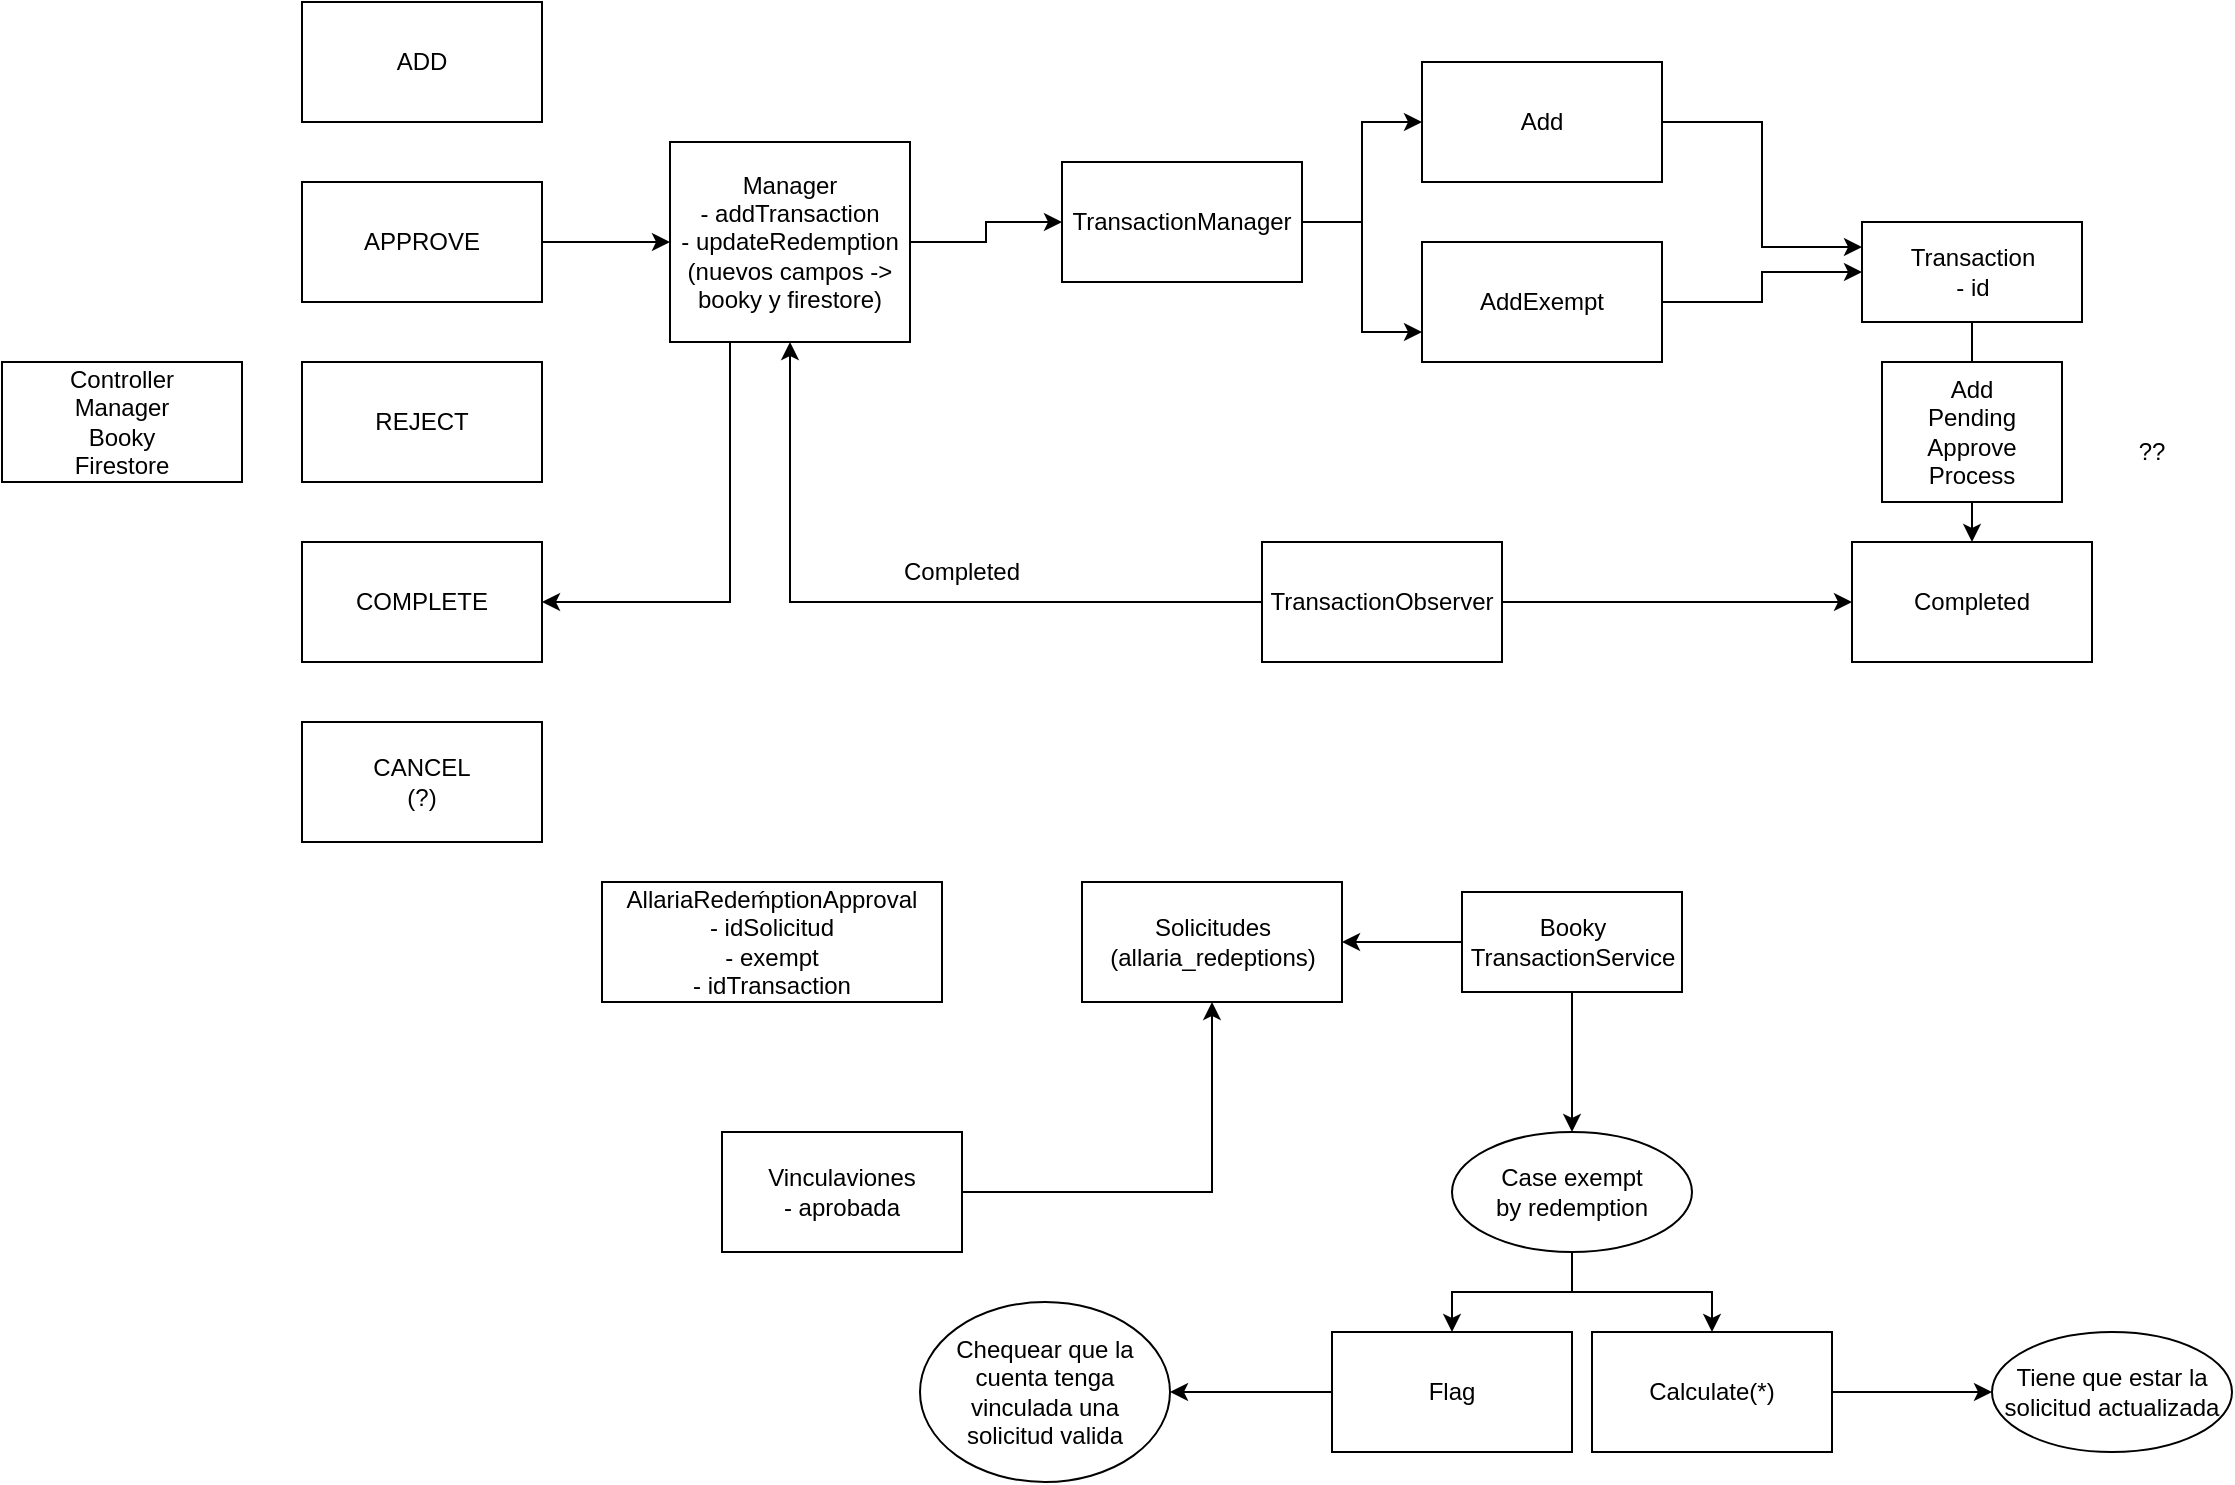 <mxfile version="15.9.6" type="github">
  <diagram id="xry3F6HuEqjcsfFHukOu" name="Page-1">
    <mxGraphModel dx="1422" dy="791" grid="1" gridSize="10" guides="1" tooltips="1" connect="1" arrows="1" fold="1" page="1" pageScale="1" pageWidth="827" pageHeight="1169" math="0" shadow="0">
      <root>
        <mxCell id="0" />
        <mxCell id="1" parent="0" />
        <mxCell id="aLTYTu-wwrsiG_UJEPfg-3" value="&lt;div&gt;Solicitudes&lt;/div&gt;&lt;div&gt;(allaria_redeptions)&lt;/div&gt;" style="html=1;" parent="1" vertex="1">
          <mxGeometry x="560" y="460" width="130" height="60" as="geometry" />
        </mxCell>
        <mxCell id="jkjDyDMGU6jc-YTewSWY-16" value="" style="edgeStyle=orthogonalEdgeStyle;rounded=0;orthogonalLoop=1;jettySize=auto;html=1;" edge="1" parent="1" source="aLTYTu-wwrsiG_UJEPfg-7" target="jkjDyDMGU6jc-YTewSWY-15">
          <mxGeometry relative="1" as="geometry" />
        </mxCell>
        <mxCell id="jkjDyDMGU6jc-YTewSWY-29" style="edgeStyle=orthogonalEdgeStyle;rounded=0;orthogonalLoop=1;jettySize=auto;html=1;entryX=1;entryY=0.5;entryDx=0;entryDy=0;" edge="1" parent="1" source="aLTYTu-wwrsiG_UJEPfg-7" target="aLTYTu-wwrsiG_UJEPfg-3">
          <mxGeometry relative="1" as="geometry" />
        </mxCell>
        <mxCell id="aLTYTu-wwrsiG_UJEPfg-7" value="&lt;div&gt;Booky&lt;/div&gt;&lt;div&gt;TransactionService&lt;/div&gt;" style="html=1;" parent="1" vertex="1">
          <mxGeometry x="750" y="465" width="110" height="50" as="geometry" />
        </mxCell>
        <mxCell id="jkjDyDMGU6jc-YTewSWY-31" style="edgeStyle=orthogonalEdgeStyle;rounded=0;orthogonalLoop=1;jettySize=auto;html=1;entryX=0.5;entryY=0;entryDx=0;entryDy=0;" edge="1" parent="1" source="aLTYTu-wwrsiG_UJEPfg-12" target="jkjDyDMGU6jc-YTewSWY-24">
          <mxGeometry relative="1" as="geometry" />
        </mxCell>
        <mxCell id="aLTYTu-wwrsiG_UJEPfg-12" value="&lt;div&gt;Transaction&lt;/div&gt;&lt;div&gt;- id&lt;br&gt;&lt;/div&gt;" style="html=1;" parent="1" vertex="1">
          <mxGeometry x="950" y="130" width="110" height="50" as="geometry" />
        </mxCell>
        <mxCell id="jkjDyDMGU6jc-YTewSWY-1" value="&lt;div&gt;Controller&lt;/div&gt;&lt;div&gt;Manager&lt;/div&gt;&lt;div&gt;Booky&lt;/div&gt;&lt;div&gt;Firestore&lt;br&gt;&lt;/div&gt;" style="rounded=0;whiteSpace=wrap;html=1;" vertex="1" parent="1">
          <mxGeometry x="20" y="200" width="120" height="60" as="geometry" />
        </mxCell>
        <mxCell id="jkjDyDMGU6jc-YTewSWY-2" value="&lt;div&gt;ADD&lt;/div&gt;" style="rounded=0;whiteSpace=wrap;html=1;" vertex="1" parent="1">
          <mxGeometry x="170" y="20" width="120" height="60" as="geometry" />
        </mxCell>
        <mxCell id="jkjDyDMGU6jc-YTewSWY-3" value="&lt;div&gt;CANCEL&lt;/div&gt;(?)" style="rounded=0;whiteSpace=wrap;html=1;" vertex="1" parent="1">
          <mxGeometry x="170" y="380" width="120" height="60" as="geometry" />
        </mxCell>
        <mxCell id="jkjDyDMGU6jc-YTewSWY-8" value="" style="edgeStyle=orthogonalEdgeStyle;rounded=0;orthogonalLoop=1;jettySize=auto;html=1;" edge="1" parent="1" source="jkjDyDMGU6jc-YTewSWY-4" target="jkjDyDMGU6jc-YTewSWY-7">
          <mxGeometry relative="1" as="geometry" />
        </mxCell>
        <mxCell id="jkjDyDMGU6jc-YTewSWY-4" value="APPROVE" style="rounded=0;whiteSpace=wrap;html=1;" vertex="1" parent="1">
          <mxGeometry x="170" y="110" width="120" height="60" as="geometry" />
        </mxCell>
        <mxCell id="jkjDyDMGU6jc-YTewSWY-5" value="REJECT" style="rounded=0;whiteSpace=wrap;html=1;" vertex="1" parent="1">
          <mxGeometry x="170" y="200" width="120" height="60" as="geometry" />
        </mxCell>
        <mxCell id="jkjDyDMGU6jc-YTewSWY-6" value="COMPLETE" style="rounded=0;whiteSpace=wrap;html=1;" vertex="1" parent="1">
          <mxGeometry x="170" y="290" width="120" height="60" as="geometry" />
        </mxCell>
        <mxCell id="jkjDyDMGU6jc-YTewSWY-32" value="" style="edgeStyle=orthogonalEdgeStyle;rounded=0;orthogonalLoop=1;jettySize=auto;html=1;" edge="1" parent="1" source="jkjDyDMGU6jc-YTewSWY-7" target="jkjDyDMGU6jc-YTewSWY-21">
          <mxGeometry relative="1" as="geometry" />
        </mxCell>
        <mxCell id="jkjDyDMGU6jc-YTewSWY-43" style="edgeStyle=orthogonalEdgeStyle;rounded=0;orthogonalLoop=1;jettySize=auto;html=1;exitX=0.25;exitY=1;exitDx=0;exitDy=0;entryX=1;entryY=0.5;entryDx=0;entryDy=0;" edge="1" parent="1" source="jkjDyDMGU6jc-YTewSWY-7" target="jkjDyDMGU6jc-YTewSWY-6">
          <mxGeometry relative="1" as="geometry" />
        </mxCell>
        <mxCell id="jkjDyDMGU6jc-YTewSWY-7" value="&lt;div&gt;Manager&lt;/div&gt;&lt;div&gt;- addTransaction&lt;br&gt;&lt;/div&gt;&lt;div&gt;- updateRedemption&lt;br&gt;&lt;/div&gt;&lt;div&gt;(nuevos campos -&amp;gt; booky y firestore)&lt;br&gt;&lt;/div&gt;" style="whiteSpace=wrap;html=1;rounded=0;" vertex="1" parent="1">
          <mxGeometry x="354" y="90" width="120" height="100" as="geometry" />
        </mxCell>
        <mxCell id="jkjDyDMGU6jc-YTewSWY-14" style="edgeStyle=orthogonalEdgeStyle;rounded=0;orthogonalLoop=1;jettySize=auto;html=1;exitX=1;exitY=0.5;exitDx=0;exitDy=0;entryX=0;entryY=0.25;entryDx=0;entryDy=0;" edge="1" parent="1" source="jkjDyDMGU6jc-YTewSWY-9" target="aLTYTu-wwrsiG_UJEPfg-12">
          <mxGeometry relative="1" as="geometry" />
        </mxCell>
        <mxCell id="jkjDyDMGU6jc-YTewSWY-9" value="&lt;div&gt;Add&lt;/div&gt;" style="whiteSpace=wrap;html=1;rounded=0;" vertex="1" parent="1">
          <mxGeometry x="730" y="50" width="120" height="60" as="geometry" />
        </mxCell>
        <mxCell id="jkjDyDMGU6jc-YTewSWY-13" style="edgeStyle=orthogonalEdgeStyle;rounded=0;orthogonalLoop=1;jettySize=auto;html=1;entryX=0;entryY=0.5;entryDx=0;entryDy=0;exitX=1;exitY=0.5;exitDx=0;exitDy=0;" edge="1" parent="1" source="jkjDyDMGU6jc-YTewSWY-11" target="aLTYTu-wwrsiG_UJEPfg-12">
          <mxGeometry relative="1" as="geometry">
            <mxPoint x="830" y="210" as="sourcePoint" />
          </mxGeometry>
        </mxCell>
        <mxCell id="jkjDyDMGU6jc-YTewSWY-11" value="&lt;div&gt;AddExempt&lt;br&gt;&lt;/div&gt;" style="whiteSpace=wrap;html=1;rounded=0;" vertex="1" parent="1">
          <mxGeometry x="730" y="140" width="120" height="60" as="geometry" />
        </mxCell>
        <mxCell id="jkjDyDMGU6jc-YTewSWY-18" value="" style="edgeStyle=orthogonalEdgeStyle;rounded=0;orthogonalLoop=1;jettySize=auto;html=1;" edge="1" parent="1" source="jkjDyDMGU6jc-YTewSWY-15" target="jkjDyDMGU6jc-YTewSWY-17">
          <mxGeometry relative="1" as="geometry" />
        </mxCell>
        <mxCell id="jkjDyDMGU6jc-YTewSWY-20" value="" style="edgeStyle=orthogonalEdgeStyle;rounded=0;orthogonalLoop=1;jettySize=auto;html=1;" edge="1" parent="1" source="jkjDyDMGU6jc-YTewSWY-15" target="jkjDyDMGU6jc-YTewSWY-19">
          <mxGeometry relative="1" as="geometry" />
        </mxCell>
        <mxCell id="jkjDyDMGU6jc-YTewSWY-15" value="&lt;div&gt;Case exempt&lt;/div&gt;&lt;div&gt;by redemption&lt;br&gt;&lt;/div&gt;" style="ellipse;whiteSpace=wrap;html=1;" vertex="1" parent="1">
          <mxGeometry x="745" y="585" width="120" height="60" as="geometry" />
        </mxCell>
        <mxCell id="jkjDyDMGU6jc-YTewSWY-38" value="" style="edgeStyle=orthogonalEdgeStyle;rounded=0;orthogonalLoop=1;jettySize=auto;html=1;" edge="1" parent="1" source="jkjDyDMGU6jc-YTewSWY-17" target="jkjDyDMGU6jc-YTewSWY-37">
          <mxGeometry relative="1" as="geometry" />
        </mxCell>
        <mxCell id="jkjDyDMGU6jc-YTewSWY-17" value="Flag" style="whiteSpace=wrap;html=1;" vertex="1" parent="1">
          <mxGeometry x="685" y="685" width="120" height="60" as="geometry" />
        </mxCell>
        <mxCell id="jkjDyDMGU6jc-YTewSWY-41" value="" style="edgeStyle=orthogonalEdgeStyle;rounded=0;orthogonalLoop=1;jettySize=auto;html=1;" edge="1" parent="1" source="jkjDyDMGU6jc-YTewSWY-19" target="jkjDyDMGU6jc-YTewSWY-40">
          <mxGeometry relative="1" as="geometry" />
        </mxCell>
        <mxCell id="jkjDyDMGU6jc-YTewSWY-19" value="Calculate(*)" style="whiteSpace=wrap;html=1;" vertex="1" parent="1">
          <mxGeometry x="815" y="685" width="120" height="60" as="geometry" />
        </mxCell>
        <mxCell id="jkjDyDMGU6jc-YTewSWY-33" style="edgeStyle=orthogonalEdgeStyle;rounded=0;orthogonalLoop=1;jettySize=auto;html=1;" edge="1" parent="1" source="jkjDyDMGU6jc-YTewSWY-21" target="jkjDyDMGU6jc-YTewSWY-9">
          <mxGeometry relative="1" as="geometry" />
        </mxCell>
        <mxCell id="jkjDyDMGU6jc-YTewSWY-34" style="edgeStyle=orthogonalEdgeStyle;rounded=0;orthogonalLoop=1;jettySize=auto;html=1;entryX=0;entryY=0.75;entryDx=0;entryDy=0;" edge="1" parent="1" source="jkjDyDMGU6jc-YTewSWY-21" target="jkjDyDMGU6jc-YTewSWY-11">
          <mxGeometry relative="1" as="geometry" />
        </mxCell>
        <mxCell id="jkjDyDMGU6jc-YTewSWY-21" value="TransactionManager" style="whiteSpace=wrap;html=1;rounded=0;" vertex="1" parent="1">
          <mxGeometry x="550" y="100" width="120" height="60" as="geometry" />
        </mxCell>
        <mxCell id="jkjDyDMGU6jc-YTewSWY-24" value="Completed" style="whiteSpace=wrap;html=1;" vertex="1" parent="1">
          <mxGeometry x="945" y="290" width="120" height="60" as="geometry" />
        </mxCell>
        <mxCell id="jkjDyDMGU6jc-YTewSWY-27" style="edgeStyle=orthogonalEdgeStyle;rounded=0;orthogonalLoop=1;jettySize=auto;html=1;entryX=0;entryY=0.5;entryDx=0;entryDy=0;" edge="1" parent="1" source="jkjDyDMGU6jc-YTewSWY-26" target="jkjDyDMGU6jc-YTewSWY-24">
          <mxGeometry relative="1" as="geometry" />
        </mxCell>
        <mxCell id="jkjDyDMGU6jc-YTewSWY-35" style="edgeStyle=orthogonalEdgeStyle;rounded=0;orthogonalLoop=1;jettySize=auto;html=1;" edge="1" parent="1" source="jkjDyDMGU6jc-YTewSWY-26" target="jkjDyDMGU6jc-YTewSWY-7">
          <mxGeometry relative="1" as="geometry" />
        </mxCell>
        <mxCell id="jkjDyDMGU6jc-YTewSWY-26" value="TransactionObserver" style="rounded=0;whiteSpace=wrap;html=1;" vertex="1" parent="1">
          <mxGeometry x="650" y="290" width="120" height="60" as="geometry" />
        </mxCell>
        <mxCell id="jkjDyDMGU6jc-YTewSWY-36" value="&lt;div&gt;Completed&lt;/div&gt;" style="text;html=1;strokeColor=none;fillColor=none;align=center;verticalAlign=middle;whiteSpace=wrap;rounded=0;" vertex="1" parent="1">
          <mxGeometry x="470" y="290" width="60" height="30" as="geometry" />
        </mxCell>
        <mxCell id="jkjDyDMGU6jc-YTewSWY-37" value="&lt;div&gt;Chequear que la&lt;/div&gt;&lt;div&gt;cuenta tenga &lt;br&gt;&lt;/div&gt;&lt;div&gt;vinculada una&lt;/div&gt;&lt;div&gt;solicitud valida&lt;br&gt;&lt;/div&gt;" style="ellipse;whiteSpace=wrap;html=1;" vertex="1" parent="1">
          <mxGeometry x="479" y="670" width="125" height="90" as="geometry" />
        </mxCell>
        <mxCell id="jkjDyDMGU6jc-YTewSWY-40" value="&lt;div&gt;Tiene que estar la &lt;br&gt;&lt;/div&gt;&lt;div&gt;solicitud actualizada&lt;/div&gt;" style="ellipse;whiteSpace=wrap;html=1;" vertex="1" parent="1">
          <mxGeometry x="1015" y="685" width="120" height="60" as="geometry" />
        </mxCell>
        <mxCell id="jkjDyDMGU6jc-YTewSWY-42" value="&lt;div&gt;Add&lt;/div&gt;&lt;div&gt;Pending&lt;br&gt;&lt;/div&gt;&lt;div&gt;Approve&lt;/div&gt;&lt;div&gt;Process&lt;br&gt;&lt;/div&gt;" style="rounded=0;whiteSpace=wrap;html=1;" vertex="1" parent="1">
          <mxGeometry x="960" y="200" width="90" height="70" as="geometry" />
        </mxCell>
        <mxCell id="jkjDyDMGU6jc-YTewSWY-44" value="&lt;div&gt;AllariaRedeḿptionApproval&lt;br&gt;&lt;/div&gt;&lt;div&gt;- idSolicitud&lt;br&gt;&lt;/div&gt;&lt;div&gt;- exempt&lt;/div&gt;&lt;div&gt;- idTransaction&lt;br&gt;&lt;/div&gt;" style="rounded=0;whiteSpace=wrap;html=1;" vertex="1" parent="1">
          <mxGeometry x="320" y="460" width="170" height="60" as="geometry" />
        </mxCell>
        <mxCell id="jkjDyDMGU6jc-YTewSWY-46" style="edgeStyle=orthogonalEdgeStyle;rounded=0;orthogonalLoop=1;jettySize=auto;html=1;exitX=1;exitY=0.5;exitDx=0;exitDy=0;entryX=0.5;entryY=1;entryDx=0;entryDy=0;" edge="1" parent="1" source="jkjDyDMGU6jc-YTewSWY-45" target="aLTYTu-wwrsiG_UJEPfg-3">
          <mxGeometry relative="1" as="geometry" />
        </mxCell>
        <mxCell id="jkjDyDMGU6jc-YTewSWY-45" value="&lt;div&gt;Vinculaviones&lt;/div&gt;&lt;div&gt;- aprobada&lt;/div&gt;" style="rounded=0;whiteSpace=wrap;html=1;" vertex="1" parent="1">
          <mxGeometry x="380" y="585" width="120" height="60" as="geometry" />
        </mxCell>
        <mxCell id="jkjDyDMGU6jc-YTewSWY-47" value="??" style="text;html=1;strokeColor=none;fillColor=none;align=center;verticalAlign=middle;whiteSpace=wrap;rounded=0;" vertex="1" parent="1">
          <mxGeometry x="1065" y="230" width="60" height="30" as="geometry" />
        </mxCell>
      </root>
    </mxGraphModel>
  </diagram>
</mxfile>
